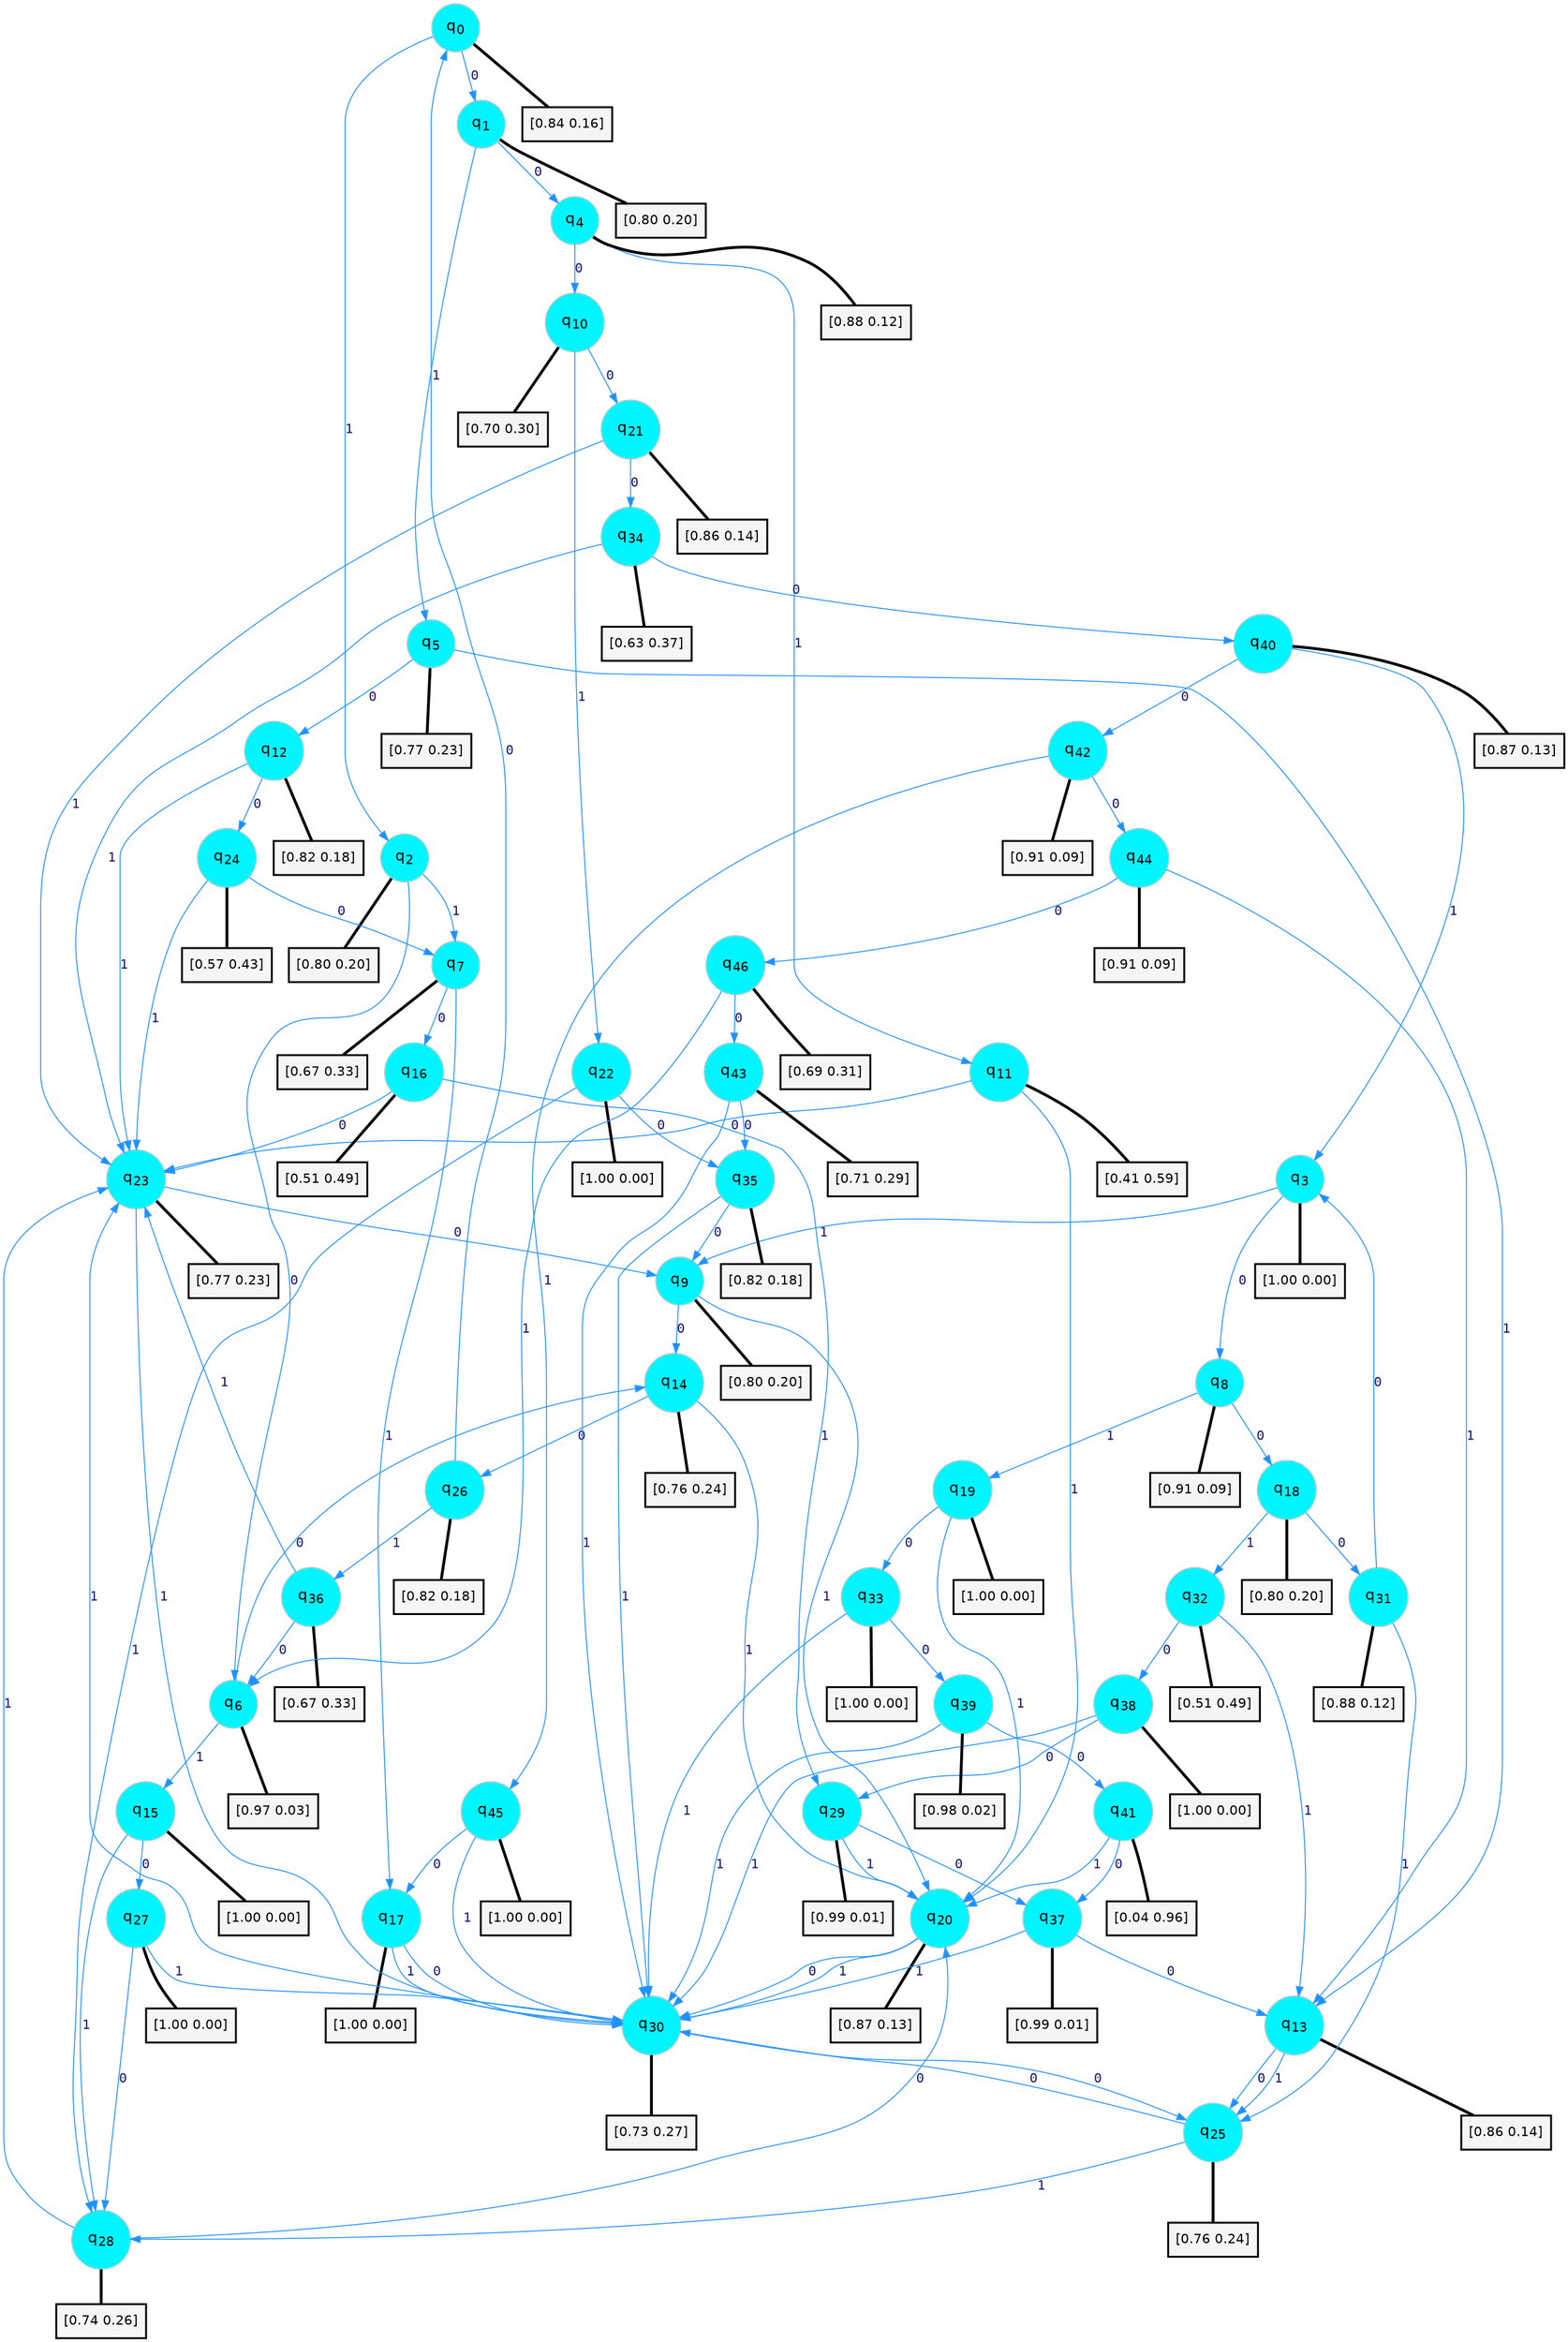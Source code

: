 digraph G {
graph [
bgcolor=transparent, dpi=300, rankdir=TD, size="40,25"];
node [
color=gray, fillcolor=turquoise1, fontcolor=black, fontname=Helvetica, fontsize=16, fontweight=bold, shape=circle, style=filled];
edge [
arrowsize=1, color=dodgerblue1, fontcolor=midnightblue, fontname=courier, fontweight=bold, penwidth=1, style=solid, weight=20];
0[label=<q<SUB>0</SUB>>];
1[label=<q<SUB>1</SUB>>];
2[label=<q<SUB>2</SUB>>];
3[label=<q<SUB>3</SUB>>];
4[label=<q<SUB>4</SUB>>];
5[label=<q<SUB>5</SUB>>];
6[label=<q<SUB>6</SUB>>];
7[label=<q<SUB>7</SUB>>];
8[label=<q<SUB>8</SUB>>];
9[label=<q<SUB>9</SUB>>];
10[label=<q<SUB>10</SUB>>];
11[label=<q<SUB>11</SUB>>];
12[label=<q<SUB>12</SUB>>];
13[label=<q<SUB>13</SUB>>];
14[label=<q<SUB>14</SUB>>];
15[label=<q<SUB>15</SUB>>];
16[label=<q<SUB>16</SUB>>];
17[label=<q<SUB>17</SUB>>];
18[label=<q<SUB>18</SUB>>];
19[label=<q<SUB>19</SUB>>];
20[label=<q<SUB>20</SUB>>];
21[label=<q<SUB>21</SUB>>];
22[label=<q<SUB>22</SUB>>];
23[label=<q<SUB>23</SUB>>];
24[label=<q<SUB>24</SUB>>];
25[label=<q<SUB>25</SUB>>];
26[label=<q<SUB>26</SUB>>];
27[label=<q<SUB>27</SUB>>];
28[label=<q<SUB>28</SUB>>];
29[label=<q<SUB>29</SUB>>];
30[label=<q<SUB>30</SUB>>];
31[label=<q<SUB>31</SUB>>];
32[label=<q<SUB>32</SUB>>];
33[label=<q<SUB>33</SUB>>];
34[label=<q<SUB>34</SUB>>];
35[label=<q<SUB>35</SUB>>];
36[label=<q<SUB>36</SUB>>];
37[label=<q<SUB>37</SUB>>];
38[label=<q<SUB>38</SUB>>];
39[label=<q<SUB>39</SUB>>];
40[label=<q<SUB>40</SUB>>];
41[label=<q<SUB>41</SUB>>];
42[label=<q<SUB>42</SUB>>];
43[label=<q<SUB>43</SUB>>];
44[label=<q<SUB>44</SUB>>];
45[label=<q<SUB>45</SUB>>];
46[label=<q<SUB>46</SUB>>];
47[label="[0.84 0.16]", shape=box,fontcolor=black, fontname=Helvetica, fontsize=14, penwidth=2, fillcolor=whitesmoke,color=black];
48[label="[0.80 0.20]", shape=box,fontcolor=black, fontname=Helvetica, fontsize=14, penwidth=2, fillcolor=whitesmoke,color=black];
49[label="[0.80 0.20]", shape=box,fontcolor=black, fontname=Helvetica, fontsize=14, penwidth=2, fillcolor=whitesmoke,color=black];
50[label="[1.00 0.00]", shape=box,fontcolor=black, fontname=Helvetica, fontsize=14, penwidth=2, fillcolor=whitesmoke,color=black];
51[label="[0.88 0.12]", shape=box,fontcolor=black, fontname=Helvetica, fontsize=14, penwidth=2, fillcolor=whitesmoke,color=black];
52[label="[0.77 0.23]", shape=box,fontcolor=black, fontname=Helvetica, fontsize=14, penwidth=2, fillcolor=whitesmoke,color=black];
53[label="[0.97 0.03]", shape=box,fontcolor=black, fontname=Helvetica, fontsize=14, penwidth=2, fillcolor=whitesmoke,color=black];
54[label="[0.67 0.33]", shape=box,fontcolor=black, fontname=Helvetica, fontsize=14, penwidth=2, fillcolor=whitesmoke,color=black];
55[label="[0.91 0.09]", shape=box,fontcolor=black, fontname=Helvetica, fontsize=14, penwidth=2, fillcolor=whitesmoke,color=black];
56[label="[0.80 0.20]", shape=box,fontcolor=black, fontname=Helvetica, fontsize=14, penwidth=2, fillcolor=whitesmoke,color=black];
57[label="[0.70 0.30]", shape=box,fontcolor=black, fontname=Helvetica, fontsize=14, penwidth=2, fillcolor=whitesmoke,color=black];
58[label="[0.41 0.59]", shape=box,fontcolor=black, fontname=Helvetica, fontsize=14, penwidth=2, fillcolor=whitesmoke,color=black];
59[label="[0.82 0.18]", shape=box,fontcolor=black, fontname=Helvetica, fontsize=14, penwidth=2, fillcolor=whitesmoke,color=black];
60[label="[0.86 0.14]", shape=box,fontcolor=black, fontname=Helvetica, fontsize=14, penwidth=2, fillcolor=whitesmoke,color=black];
61[label="[0.76 0.24]", shape=box,fontcolor=black, fontname=Helvetica, fontsize=14, penwidth=2, fillcolor=whitesmoke,color=black];
62[label="[1.00 0.00]", shape=box,fontcolor=black, fontname=Helvetica, fontsize=14, penwidth=2, fillcolor=whitesmoke,color=black];
63[label="[0.51 0.49]", shape=box,fontcolor=black, fontname=Helvetica, fontsize=14, penwidth=2, fillcolor=whitesmoke,color=black];
64[label="[1.00 0.00]", shape=box,fontcolor=black, fontname=Helvetica, fontsize=14, penwidth=2, fillcolor=whitesmoke,color=black];
65[label="[0.80 0.20]", shape=box,fontcolor=black, fontname=Helvetica, fontsize=14, penwidth=2, fillcolor=whitesmoke,color=black];
66[label="[1.00 0.00]", shape=box,fontcolor=black, fontname=Helvetica, fontsize=14, penwidth=2, fillcolor=whitesmoke,color=black];
67[label="[0.87 0.13]", shape=box,fontcolor=black, fontname=Helvetica, fontsize=14, penwidth=2, fillcolor=whitesmoke,color=black];
68[label="[0.86 0.14]", shape=box,fontcolor=black, fontname=Helvetica, fontsize=14, penwidth=2, fillcolor=whitesmoke,color=black];
69[label="[1.00 0.00]", shape=box,fontcolor=black, fontname=Helvetica, fontsize=14, penwidth=2, fillcolor=whitesmoke,color=black];
70[label="[0.77 0.23]", shape=box,fontcolor=black, fontname=Helvetica, fontsize=14, penwidth=2, fillcolor=whitesmoke,color=black];
71[label="[0.57 0.43]", shape=box,fontcolor=black, fontname=Helvetica, fontsize=14, penwidth=2, fillcolor=whitesmoke,color=black];
72[label="[0.76 0.24]", shape=box,fontcolor=black, fontname=Helvetica, fontsize=14, penwidth=2, fillcolor=whitesmoke,color=black];
73[label="[0.82 0.18]", shape=box,fontcolor=black, fontname=Helvetica, fontsize=14, penwidth=2, fillcolor=whitesmoke,color=black];
74[label="[1.00 0.00]", shape=box,fontcolor=black, fontname=Helvetica, fontsize=14, penwidth=2, fillcolor=whitesmoke,color=black];
75[label="[0.74 0.26]", shape=box,fontcolor=black, fontname=Helvetica, fontsize=14, penwidth=2, fillcolor=whitesmoke,color=black];
76[label="[0.99 0.01]", shape=box,fontcolor=black, fontname=Helvetica, fontsize=14, penwidth=2, fillcolor=whitesmoke,color=black];
77[label="[0.73 0.27]", shape=box,fontcolor=black, fontname=Helvetica, fontsize=14, penwidth=2, fillcolor=whitesmoke,color=black];
78[label="[0.88 0.12]", shape=box,fontcolor=black, fontname=Helvetica, fontsize=14, penwidth=2, fillcolor=whitesmoke,color=black];
79[label="[0.51 0.49]", shape=box,fontcolor=black, fontname=Helvetica, fontsize=14, penwidth=2, fillcolor=whitesmoke,color=black];
80[label="[1.00 0.00]", shape=box,fontcolor=black, fontname=Helvetica, fontsize=14, penwidth=2, fillcolor=whitesmoke,color=black];
81[label="[0.63 0.37]", shape=box,fontcolor=black, fontname=Helvetica, fontsize=14, penwidth=2, fillcolor=whitesmoke,color=black];
82[label="[0.82 0.18]", shape=box,fontcolor=black, fontname=Helvetica, fontsize=14, penwidth=2, fillcolor=whitesmoke,color=black];
83[label="[0.67 0.33]", shape=box,fontcolor=black, fontname=Helvetica, fontsize=14, penwidth=2, fillcolor=whitesmoke,color=black];
84[label="[0.99 0.01]", shape=box,fontcolor=black, fontname=Helvetica, fontsize=14, penwidth=2, fillcolor=whitesmoke,color=black];
85[label="[1.00 0.00]", shape=box,fontcolor=black, fontname=Helvetica, fontsize=14, penwidth=2, fillcolor=whitesmoke,color=black];
86[label="[0.98 0.02]", shape=box,fontcolor=black, fontname=Helvetica, fontsize=14, penwidth=2, fillcolor=whitesmoke,color=black];
87[label="[0.87 0.13]", shape=box,fontcolor=black, fontname=Helvetica, fontsize=14, penwidth=2, fillcolor=whitesmoke,color=black];
88[label="[0.04 0.96]", shape=box,fontcolor=black, fontname=Helvetica, fontsize=14, penwidth=2, fillcolor=whitesmoke,color=black];
89[label="[0.91 0.09]", shape=box,fontcolor=black, fontname=Helvetica, fontsize=14, penwidth=2, fillcolor=whitesmoke,color=black];
90[label="[0.71 0.29]", shape=box,fontcolor=black, fontname=Helvetica, fontsize=14, penwidth=2, fillcolor=whitesmoke,color=black];
91[label="[0.91 0.09]", shape=box,fontcolor=black, fontname=Helvetica, fontsize=14, penwidth=2, fillcolor=whitesmoke,color=black];
92[label="[1.00 0.00]", shape=box,fontcolor=black, fontname=Helvetica, fontsize=14, penwidth=2, fillcolor=whitesmoke,color=black];
93[label="[0.69 0.31]", shape=box,fontcolor=black, fontname=Helvetica, fontsize=14, penwidth=2, fillcolor=whitesmoke,color=black];
0->1 [label=0];
0->2 [label=1];
0->47 [arrowhead=none, penwidth=3,color=black];
1->4 [label=0];
1->5 [label=1];
1->48 [arrowhead=none, penwidth=3,color=black];
2->6 [label=0];
2->7 [label=1];
2->49 [arrowhead=none, penwidth=3,color=black];
3->8 [label=0];
3->9 [label=1];
3->50 [arrowhead=none, penwidth=3,color=black];
4->10 [label=0];
4->11 [label=1];
4->51 [arrowhead=none, penwidth=3,color=black];
5->12 [label=0];
5->13 [label=1];
5->52 [arrowhead=none, penwidth=3,color=black];
6->14 [label=0];
6->15 [label=1];
6->53 [arrowhead=none, penwidth=3,color=black];
7->16 [label=0];
7->17 [label=1];
7->54 [arrowhead=none, penwidth=3,color=black];
8->18 [label=0];
8->19 [label=1];
8->55 [arrowhead=none, penwidth=3,color=black];
9->14 [label=0];
9->20 [label=1];
9->56 [arrowhead=none, penwidth=3,color=black];
10->21 [label=0];
10->22 [label=1];
10->57 [arrowhead=none, penwidth=3,color=black];
11->23 [label=0];
11->20 [label=1];
11->58 [arrowhead=none, penwidth=3,color=black];
12->24 [label=0];
12->23 [label=1];
12->59 [arrowhead=none, penwidth=3,color=black];
13->25 [label=0];
13->25 [label=1];
13->60 [arrowhead=none, penwidth=3,color=black];
14->26 [label=0];
14->20 [label=1];
14->61 [arrowhead=none, penwidth=3,color=black];
15->27 [label=0];
15->28 [label=1];
15->62 [arrowhead=none, penwidth=3,color=black];
16->23 [label=0];
16->29 [label=1];
16->63 [arrowhead=none, penwidth=3,color=black];
17->30 [label=0];
17->30 [label=1];
17->64 [arrowhead=none, penwidth=3,color=black];
18->31 [label=0];
18->32 [label=1];
18->65 [arrowhead=none, penwidth=3,color=black];
19->33 [label=0];
19->20 [label=1];
19->66 [arrowhead=none, penwidth=3,color=black];
20->30 [label=0];
20->30 [label=1];
20->67 [arrowhead=none, penwidth=3,color=black];
21->34 [label=0];
21->23 [label=1];
21->68 [arrowhead=none, penwidth=3,color=black];
22->35 [label=0];
22->28 [label=1];
22->69 [arrowhead=none, penwidth=3,color=black];
23->9 [label=0];
23->30 [label=1];
23->70 [arrowhead=none, penwidth=3,color=black];
24->7 [label=0];
24->23 [label=1];
24->71 [arrowhead=none, penwidth=3,color=black];
25->30 [label=0];
25->28 [label=1];
25->72 [arrowhead=none, penwidth=3,color=black];
26->0 [label=0];
26->36 [label=1];
26->73 [arrowhead=none, penwidth=3,color=black];
27->28 [label=0];
27->30 [label=1];
27->74 [arrowhead=none, penwidth=3,color=black];
28->20 [label=0];
28->23 [label=1];
28->75 [arrowhead=none, penwidth=3,color=black];
29->37 [label=0];
29->20 [label=1];
29->76 [arrowhead=none, penwidth=3,color=black];
30->25 [label=0];
30->23 [label=1];
30->77 [arrowhead=none, penwidth=3,color=black];
31->3 [label=0];
31->25 [label=1];
31->78 [arrowhead=none, penwidth=3,color=black];
32->38 [label=0];
32->13 [label=1];
32->79 [arrowhead=none, penwidth=3,color=black];
33->39 [label=0];
33->30 [label=1];
33->80 [arrowhead=none, penwidth=3,color=black];
34->40 [label=0];
34->23 [label=1];
34->81 [arrowhead=none, penwidth=3,color=black];
35->9 [label=0];
35->30 [label=1];
35->82 [arrowhead=none, penwidth=3,color=black];
36->6 [label=0];
36->23 [label=1];
36->83 [arrowhead=none, penwidth=3,color=black];
37->13 [label=0];
37->30 [label=1];
37->84 [arrowhead=none, penwidth=3,color=black];
38->29 [label=0];
38->30 [label=1];
38->85 [arrowhead=none, penwidth=3,color=black];
39->41 [label=0];
39->30 [label=1];
39->86 [arrowhead=none, penwidth=3,color=black];
40->42 [label=0];
40->3 [label=1];
40->87 [arrowhead=none, penwidth=3,color=black];
41->37 [label=0];
41->20 [label=1];
41->88 [arrowhead=none, penwidth=3,color=black];
42->44 [label=0];
42->45 [label=1];
42->89 [arrowhead=none, penwidth=3,color=black];
43->35 [label=0];
43->30 [label=1];
43->90 [arrowhead=none, penwidth=3,color=black];
44->46 [label=0];
44->13 [label=1];
44->91 [arrowhead=none, penwidth=3,color=black];
45->17 [label=0];
45->30 [label=1];
45->92 [arrowhead=none, penwidth=3,color=black];
46->43 [label=0];
46->6 [label=1];
46->93 [arrowhead=none, penwidth=3,color=black];
}
